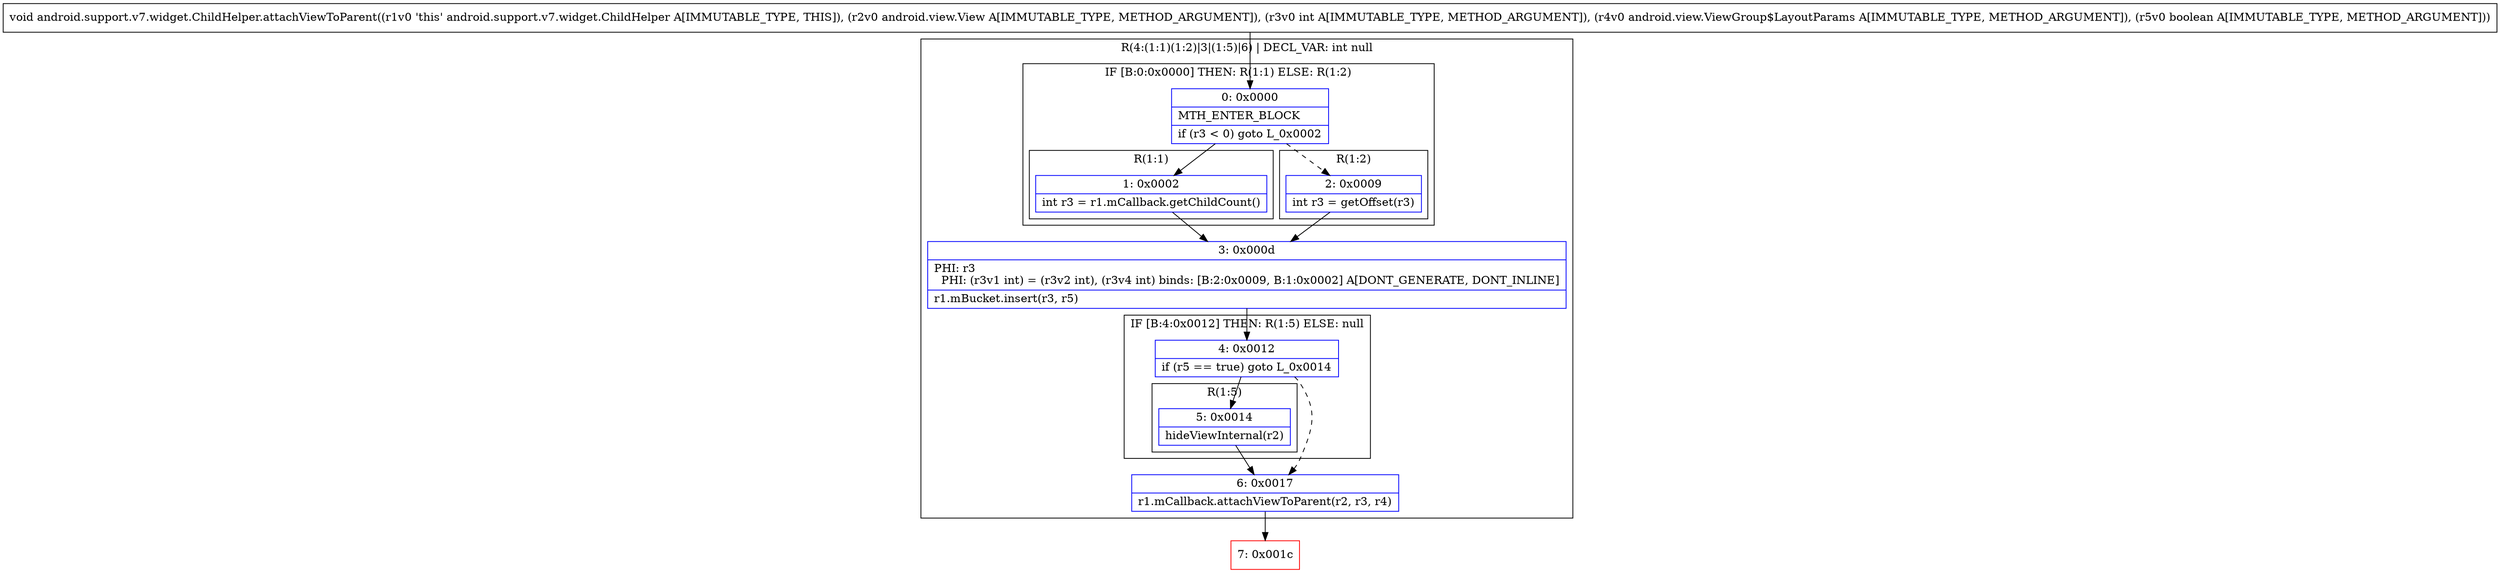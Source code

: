 digraph "CFG forandroid.support.v7.widget.ChildHelper.attachViewToParent(Landroid\/view\/View;ILandroid\/view\/ViewGroup$LayoutParams;Z)V" {
subgraph cluster_Region_1981202190 {
label = "R(4:(1:1)(1:2)|3|(1:5)|6) | DECL_VAR: int null\l";
node [shape=record,color=blue];
subgraph cluster_IfRegion_1336968918 {
label = "IF [B:0:0x0000] THEN: R(1:1) ELSE: R(1:2)";
node [shape=record,color=blue];
Node_0 [shape=record,label="{0\:\ 0x0000|MTH_ENTER_BLOCK\l|if (r3 \< 0) goto L_0x0002\l}"];
subgraph cluster_Region_461542215 {
label = "R(1:1)";
node [shape=record,color=blue];
Node_1 [shape=record,label="{1\:\ 0x0002|int r3 = r1.mCallback.getChildCount()\l}"];
}
subgraph cluster_Region_1237970144 {
label = "R(1:2)";
node [shape=record,color=blue];
Node_2 [shape=record,label="{2\:\ 0x0009|int r3 = getOffset(r3)\l}"];
}
}
Node_3 [shape=record,label="{3\:\ 0x000d|PHI: r3 \l  PHI: (r3v1 int) = (r3v2 int), (r3v4 int) binds: [B:2:0x0009, B:1:0x0002] A[DONT_GENERATE, DONT_INLINE]\l|r1.mBucket.insert(r3, r5)\l}"];
subgraph cluster_IfRegion_227423503 {
label = "IF [B:4:0x0012] THEN: R(1:5) ELSE: null";
node [shape=record,color=blue];
Node_4 [shape=record,label="{4\:\ 0x0012|if (r5 == true) goto L_0x0014\l}"];
subgraph cluster_Region_631591505 {
label = "R(1:5)";
node [shape=record,color=blue];
Node_5 [shape=record,label="{5\:\ 0x0014|hideViewInternal(r2)\l}"];
}
}
Node_6 [shape=record,label="{6\:\ 0x0017|r1.mCallback.attachViewToParent(r2, r3, r4)\l}"];
}
Node_7 [shape=record,color=red,label="{7\:\ 0x001c}"];
MethodNode[shape=record,label="{void android.support.v7.widget.ChildHelper.attachViewToParent((r1v0 'this' android.support.v7.widget.ChildHelper A[IMMUTABLE_TYPE, THIS]), (r2v0 android.view.View A[IMMUTABLE_TYPE, METHOD_ARGUMENT]), (r3v0 int A[IMMUTABLE_TYPE, METHOD_ARGUMENT]), (r4v0 android.view.ViewGroup$LayoutParams A[IMMUTABLE_TYPE, METHOD_ARGUMENT]), (r5v0 boolean A[IMMUTABLE_TYPE, METHOD_ARGUMENT])) }"];
MethodNode -> Node_0;
Node_0 -> Node_1;
Node_0 -> Node_2[style=dashed];
Node_1 -> Node_3;
Node_2 -> Node_3;
Node_3 -> Node_4;
Node_4 -> Node_5;
Node_4 -> Node_6[style=dashed];
Node_5 -> Node_6;
Node_6 -> Node_7;
}

